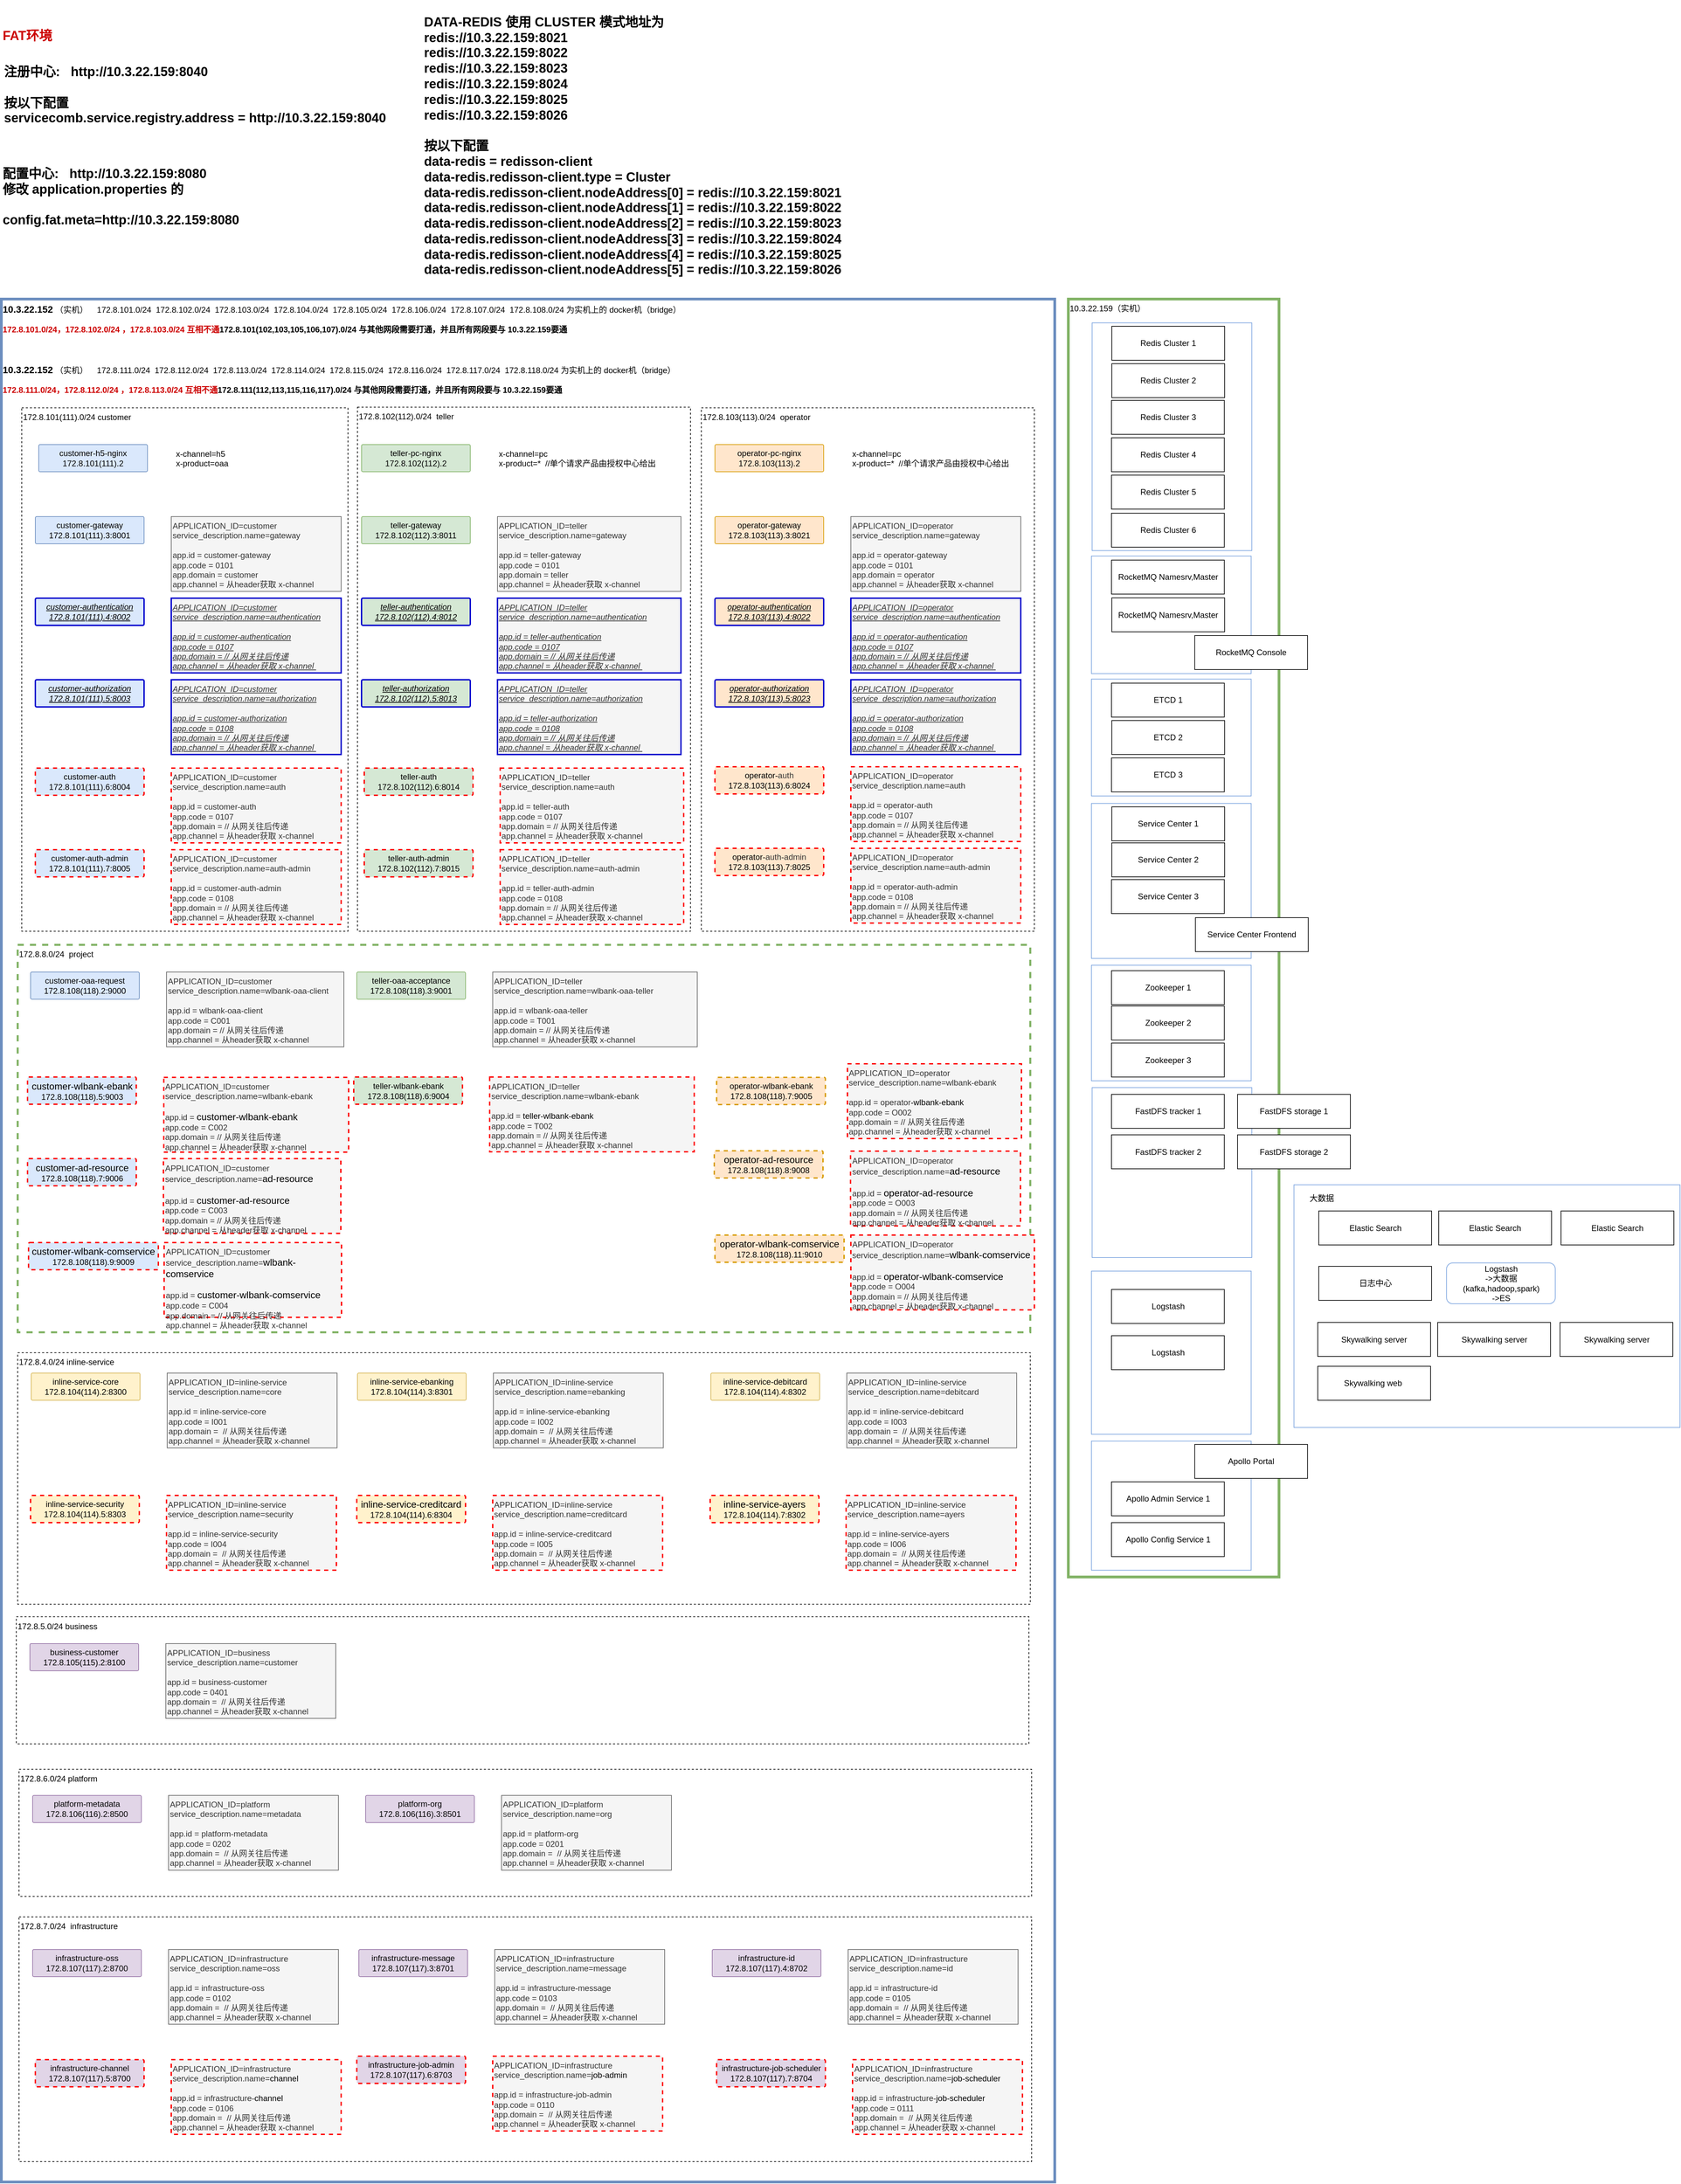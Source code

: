 <mxfile version="11.1.4" type="github"><diagram id="DJRIKPCilvSO3s1Q1uWL" name="Page-1"><mxGraphModel dx="1600" dy="1980" grid="1" gridSize="10" guides="1" tooltips="1" connect="1" arrows="1" fold="1" page="1" pageScale="1" pageWidth="827" pageHeight="1169" math="0" shadow="0"><root><mxCell id="0"/><mxCell id="1" parent="0"/><mxCell id="dN2Lsz4ZXr8ZY7LtFFoD-1" value="10.3.22.159（实机）" style="rounded=0;whiteSpace=wrap;html=1;strokeWidth=4;fillColor=none;fontSize=12;align=left;verticalAlign=top;strokeColor=#82b366;" parent="1" vertex="1"><mxGeometry x="1590" y="-220" width="310" height="1880" as="geometry"/></mxCell><mxCell id="dN2Lsz4ZXr8ZY7LtFFoD-2" value="" style="rounded=0;whiteSpace=wrap;html=1;strokeColor=#7EA6E0;fillColor=none;" parent="1" vertex="1"><mxGeometry x="1624" y="158" width="235" height="173" as="geometry"/></mxCell><mxCell id="dN2Lsz4ZXr8ZY7LtFFoD-3" value="" style="rounded=0;whiteSpace=wrap;html=1;strokeColor=#7EA6E0;fillColor=none;" parent="1" vertex="1"><mxGeometry x="1624" y="339" width="235" height="172" as="geometry"/></mxCell><mxCell id="dN2Lsz4ZXr8ZY7LtFFoD-4" value="" style="rounded=0;whiteSpace=wrap;html=1;strokeColor=#7EA6E0;fillColor=none;" parent="1" vertex="1"><mxGeometry x="1624" y="522" width="235" height="228" as="geometry"/></mxCell><mxCell id="dN2Lsz4ZXr8ZY7LtFFoD-5" value="" style="rounded=0;whiteSpace=wrap;html=1;strokeColor=#7EA6E0;fillColor=none;" parent="1" vertex="1"><mxGeometry x="1624" y="760" width="235" height="170" as="geometry"/></mxCell><mxCell id="dN2Lsz4ZXr8ZY7LtFFoD-6" value="" style="rounded=0;whiteSpace=wrap;html=1;fillColor=none;strokeColor=#7EA6E0;" parent="1" vertex="1"><mxGeometry x="1625" y="-185" width="235" height="335" as="geometry"/></mxCell><mxCell id="dN2Lsz4ZXr8ZY7LtFFoD-7" value="&lt;b&gt;&lt;font style=&quot;font-size: 14px&quot;&gt;10.3.22.152&lt;/font&gt;&lt;/b&gt; （实机）&amp;nbsp; &amp;nbsp; 172.8.101.0/24&amp;nbsp; 172.8.102.0/24&amp;nbsp; 172.8.103.0/24&amp;nbsp; 172.8.104.0/24&amp;nbsp; 172.8.105.0/24&amp;nbsp; 172.8.106.0/24&amp;nbsp; 172.8.107.0/24&amp;nbsp; 172.8.108.0/24 为实机上的 docker机（bridge）&amp;nbsp; &lt;br&gt;&lt;b&gt;&lt;font color=&quot;#cc0000&quot;&gt;&lt;br&gt;172.8.101.0/24，172.8.102.0/24 ，172.8.103.0/24 互相不通&lt;/font&gt;&lt;/b&gt;&lt;b&gt;172.8.101(102,103,105,106,107).0/24 与其他网段需要打通，并且所有网段要与 10.3.22.159要通&amp;nbsp;&lt;br&gt;&lt;br&gt;&lt;/b&gt;&lt;br&gt;&lt;br&gt;&lt;b&gt;&lt;font style=&quot;font-size: 14px&quot;&gt;10.3.22.152&lt;/font&gt;&lt;/b&gt; （实机）&amp;nbsp; &amp;nbsp; 172.8.111.0/24&amp;nbsp; 172.8.112.0/24&amp;nbsp; 172.8.113.0/24&amp;nbsp; 172.8.114.0/24&amp;nbsp; 172.8.115.0/24&amp;nbsp; 172.8.116.0/24&amp;nbsp; 172.8.117.0/24&amp;nbsp; 172.8.118.0/24 为实机上的 docker机（bridge）&amp;nbsp;&amp;nbsp;&lt;br&gt;&lt;b&gt;&lt;font color=&quot;#cc0000&quot;&gt;&lt;br&gt;172.8.111.0/24，172.8.112.0/24 ，172.8.113.0/24 互相不通&lt;/font&gt;&lt;/b&gt;&lt;b&gt;172.8.111(112,113,115,116,117).0/24 与其他网段需要打通，并且所有网段要与 10.3.22.159要通&amp;nbsp;&lt;/b&gt;&lt;br&gt;" style="rounded=0;whiteSpace=wrap;html=1;strokeWidth=4;fontSize=12;align=left;verticalAlign=top;fillColor=none;strokeColor=#6c8ebf;" parent="1" vertex="1"><mxGeometry x="20" y="-220" width="1550" height="2770" as="geometry"/></mxCell><mxCell id="dN2Lsz4ZXr8ZY7LtFFoD-8" value="172.8.8.0/24&amp;nbsp; project" style="rounded=0;whiteSpace=wrap;html=1;strokeWidth=3;fillColor=none;fontSize=12;align=left;dashed=1;verticalAlign=top;strokeColor=#82b366;" parent="1" vertex="1"><mxGeometry x="44" y="730" width="1490" height="570" as="geometry"/></mxCell><mxCell id="dN2Lsz4ZXr8ZY7LtFFoD-9" value="172.8.4.0/24 inline-service" style="rounded=0;whiteSpace=wrap;html=1;strokeWidth=1;fillColor=none;fontSize=12;align=left;dashed=1;verticalAlign=top;" parent="1" vertex="1"><mxGeometry x="44" y="1330" width="1490" height="370" as="geometry"/></mxCell><mxCell id="dN2Lsz4ZXr8ZY7LtFFoD-10" value="172.8.103(113).0/24&amp;nbsp; operator" style="rounded=0;whiteSpace=wrap;html=1;strokeWidth=1;fillColor=none;fontSize=12;align=left;dashed=1;verticalAlign=top;" parent="1" vertex="1"><mxGeometry x="1050" y="-60" width="490" height="770" as="geometry"/></mxCell><mxCell id="dN2Lsz4ZXr8ZY7LtFFoD-11" value="172.8.102(112).0/24&amp;nbsp; teller" style="rounded=0;whiteSpace=wrap;html=1;strokeWidth=1;fillColor=none;fontSize=12;align=left;dashed=1;verticalAlign=top;" parent="1" vertex="1"><mxGeometry x="544" y="-61" width="490" height="771" as="geometry"/></mxCell><mxCell id="dN2Lsz4ZXr8ZY7LtFFoD-12" value="172.8.101(111).0/24 customer" style="rounded=0;whiteSpace=wrap;html=1;strokeWidth=1;fillColor=none;fontSize=12;align=left;dashed=1;verticalAlign=top;" parent="1" vertex="1"><mxGeometry x="50" y="-60" width="480" height="770" as="geometry"/></mxCell><mxCell id="dN2Lsz4ZXr8ZY7LtFFoD-13" value="customer-gateway&lt;br&gt;&lt;span&gt;172.8&lt;/span&gt;.101(111).3:8001&lt;br&gt;" style="rounded=1;whiteSpace=wrap;html=1;fillColor=#dae8fc;strokeColor=#6c8ebf;arcSize=5;" parent="1" vertex="1"><mxGeometry x="70" y="100" width="160" height="40" as="geometry"/></mxCell><mxCell id="dN2Lsz4ZXr8ZY7LtFFoD-14" value="APPLICATION_ID=customer&lt;br&gt;service_description.name=gateway&lt;br&gt;&lt;br&gt;app.id = customer-gateway&lt;br&gt;app.code = 0101&lt;br&gt;app.domain = customer&lt;br&gt;&lt;div&gt;&lt;span&gt;app.channel =&amp;nbsp;从header获取 x-channel&amp;nbsp;&lt;/span&gt;&lt;/div&gt;&lt;div&gt;&lt;span&gt;&lt;br&gt;&lt;/span&gt;&lt;/div&gt;" style="text;html=1;strokeColor=#666666;fillColor=#f5f5f5;align=left;verticalAlign=top;whiteSpace=wrap;rounded=0;fontColor=#333333;" parent="1" vertex="1"><mxGeometry x="270" y="100" width="250" height="110" as="geometry"/></mxCell><mxCell id="dN2Lsz4ZXr8ZY7LtFFoD-15" value="customer-h5-nginx&lt;br&gt;&lt;span&gt;172.8.10&lt;/span&gt;1(111).2&lt;br&gt;" style="rounded=1;whiteSpace=wrap;html=1;fillColor=#dae8fc;strokeColor=#6c8ebf;arcSize=5;" parent="1" vertex="1"><mxGeometry x="75" y="-6" width="160" height="40" as="geometry"/></mxCell><mxCell id="dN2Lsz4ZXr8ZY7LtFFoD-16" value="x-channel=h5&lt;br&gt;x-product=oaa&lt;br&gt;" style="text;html=1;strokeColor=none;fillColor=none;align=left;verticalAlign=top;whiteSpace=wrap;rounded=0;" parent="1" vertex="1"><mxGeometry x="275" y="-6" width="150" height="40" as="geometry"/></mxCell><mxCell id="dN2Lsz4ZXr8ZY7LtFFoD-17" value="customer-authentication&lt;br&gt;&lt;span&gt;172.8&lt;/span&gt;.101(111).4:8002&lt;br&gt;" style="rounded=1;whiteSpace=wrap;html=1;fillColor=#dae8fc;strokeColor=#0000CC;arcSize=5;strokeWidth=2;fontStyle=6" parent="1" vertex="1"><mxGeometry x="70" y="220" width="160" height="40" as="geometry"/></mxCell><mxCell id="dN2Lsz4ZXr8ZY7LtFFoD-18" value="customer-&lt;span&gt;authorization&lt;br&gt;&lt;/span&gt;&lt;span&gt;172.8&lt;/span&gt;&lt;span&gt;.&lt;/span&gt;101(111)&lt;span&gt;.5&lt;/span&gt;:8003&lt;span&gt;&lt;br&gt;&lt;/span&gt;" style="rounded=1;whiteSpace=wrap;html=1;fillColor=#dae8fc;strokeColor=#0000CC;arcSize=5;strokeWidth=2;fontStyle=6" parent="1" vertex="1"><mxGeometry x="70" y="340" width="160" height="40" as="geometry"/></mxCell><mxCell id="dN2Lsz4ZXr8ZY7LtFFoD-19" value="customer-oaa-request&lt;br&gt;&lt;span&gt;172.8.10&lt;/span&gt;8(118).2:9000&lt;br&gt;" style="rounded=1;whiteSpace=wrap;html=1;fillColor=#dae8fc;strokeColor=#6c8ebf;arcSize=5;" parent="1" vertex="1"><mxGeometry x="63" y="770" width="160" height="40" as="geometry"/></mxCell><mxCell id="dN2Lsz4ZXr8ZY7LtFFoD-20" value="APPLICATION_ID=customer&lt;br&gt;service_description.name=authentication&lt;br&gt;&lt;br&gt;app.id = customer-authentication&lt;br&gt;app.code = 0107&lt;br&gt;app.domain = //&amp;nbsp;从网关往后传递&lt;br&gt;&lt;div&gt;&lt;span&gt;app.channel =&amp;nbsp;从header获取 x-channel&amp;nbsp;&lt;/span&gt;&lt;/div&gt;" style="text;html=1;strokeColor=#0000CC;fillColor=#f5f5f5;align=left;verticalAlign=top;whiteSpace=wrap;rounded=0;fontColor=#333333;strokeWidth=2;fontStyle=6" parent="1" vertex="1"><mxGeometry x="270" y="220" width="250" height="110" as="geometry"/></mxCell><mxCell id="dN2Lsz4ZXr8ZY7LtFFoD-21" value="APPLICATION_ID=customer&lt;br&gt;service_description.name=authorization&lt;br&gt;&lt;br&gt;app.id = customer-authorization&lt;br&gt;app.code = 0108&lt;br&gt;app.domain = //&amp;nbsp;从网关往后传递&lt;br&gt;&lt;div&gt;&lt;span&gt;app.channel =&amp;nbsp;从header获取 x-channel&amp;nbsp;&lt;/span&gt;&lt;/div&gt;" style="text;html=1;strokeColor=#0000CC;fillColor=#f5f5f5;align=left;verticalAlign=top;whiteSpace=wrap;rounded=0;fontColor=#333333;strokeWidth=2;fontStyle=6" parent="1" vertex="1"><mxGeometry x="270" y="340" width="250" height="110" as="geometry"/></mxCell><mxCell id="dN2Lsz4ZXr8ZY7LtFFoD-22" value="APPLICATION_ID=customer&lt;br&gt;service_description.name=wlbank-oaa-client&lt;br&gt;&lt;br&gt;app.id = wlbank-oaa-client&lt;br&gt;app.code = C001&lt;br&gt;app.domain = //&amp;nbsp;从网关往后传递&lt;br&gt;&lt;div&gt;&lt;span&gt;app.channel =&amp;nbsp;从header获取 x-channel&amp;nbsp;&lt;/span&gt;&lt;/div&gt;" style="text;html=1;strokeColor=#666666;fillColor=#f5f5f5;align=left;verticalAlign=top;whiteSpace=wrap;rounded=0;fontColor=#333333;" parent="1" vertex="1"><mxGeometry x="263" y="770" width="261" height="110" as="geometry"/></mxCell><mxCell id="dN2Lsz4ZXr8ZY7LtFFoD-23" value="teller-gateway&lt;br&gt;&lt;span&gt;172.8.&lt;/span&gt;102(112).3:8011&lt;br&gt;" style="rounded=1;whiteSpace=wrap;html=1;fillColor=#d5e8d4;strokeColor=#82b366;arcSize=5;" parent="1" vertex="1"><mxGeometry x="550" y="100" width="160" height="40" as="geometry"/></mxCell><mxCell id="dN2Lsz4ZXr8ZY7LtFFoD-24" value="APPLICATION_ID=&lt;span&gt;teller&lt;br&gt;&lt;/span&gt;service_description.name=gateway&lt;br&gt;&lt;br&gt;app.id = teller-gateway&lt;br&gt;app.code = 0101&lt;br&gt;app.domain = teller&lt;br&gt;&lt;div&gt;&lt;span&gt;app.channel =&amp;nbsp;从header获取 x-channel&amp;nbsp;&lt;/span&gt;&lt;/div&gt;" style="text;html=1;strokeColor=#666666;fillColor=#f5f5f5;align=left;verticalAlign=top;whiteSpace=wrap;rounded=0;fontColor=#333333;" parent="1" vertex="1"><mxGeometry x="750" y="100" width="270" height="110" as="geometry"/></mxCell><mxCell id="dN2Lsz4ZXr8ZY7LtFFoD-25" value="teller-pc-nginx&lt;br&gt;&lt;span&gt;172.8.10&lt;/span&gt;2(112).2&lt;br&gt;" style="rounded=1;whiteSpace=wrap;html=1;fillColor=#d5e8d4;strokeColor=#82b366;arcSize=5;" parent="1" vertex="1"><mxGeometry x="550" y="-6" width="160" height="40" as="geometry"/></mxCell><mxCell id="dN2Lsz4ZXr8ZY7LtFFoD-26" value="x-channel=pc&lt;br&gt;x-product=*&amp;nbsp; //单个请求产品由授权中心给出&lt;br&gt;" style="text;html=1;strokeColor=none;fillColor=none;align=left;verticalAlign=top;whiteSpace=wrap;rounded=0;" parent="1" vertex="1"><mxGeometry x="750" y="-6" width="250" height="40" as="geometry"/></mxCell><mxCell id="dN2Lsz4ZXr8ZY7LtFFoD-27" value="teller-authentication&lt;br&gt;&lt;span&gt;172.8.&lt;/span&gt;102(112).4:8012&lt;br&gt;" style="rounded=1;whiteSpace=wrap;html=1;fillColor=#d5e8d4;strokeColor=#0000CC;arcSize=5;strokeWidth=2;fontStyle=6" parent="1" vertex="1"><mxGeometry x="550" y="220" width="160" height="40" as="geometry"/></mxCell><mxCell id="dN2Lsz4ZXr8ZY7LtFFoD-28" value="teller-&lt;span&gt;authorization&lt;br&gt;&lt;/span&gt;&lt;span&gt;172.8.&lt;/span&gt;102(112)&lt;span&gt;.5&lt;/span&gt;:8013&lt;span&gt;&lt;br&gt;&lt;/span&gt;" style="rounded=1;whiteSpace=wrap;html=1;fillColor=#d5e8d4;strokeColor=#0000CC;arcSize=5;strokeWidth=2;fontStyle=6" parent="1" vertex="1"><mxGeometry x="550" y="340" width="160" height="40" as="geometry"/></mxCell><mxCell id="dN2Lsz4ZXr8ZY7LtFFoD-29" value="teller-oaa-acceptance&lt;br&gt;&lt;span&gt;172.8.&lt;/span&gt;108(118).3:9001&lt;br&gt;" style="rounded=1;whiteSpace=wrap;html=1;fillColor=#d5e8d4;strokeColor=#82b366;arcSize=5;" parent="1" vertex="1"><mxGeometry x="543" y="770" width="160" height="40" as="geometry"/></mxCell><mxCell id="dN2Lsz4ZXr8ZY7LtFFoD-30" value="APPLICATION_ID=&lt;span&gt;teller&lt;br&gt;&lt;/span&gt;service_description.name=&lt;span&gt;authentication&lt;/span&gt;&lt;br&gt;&lt;br&gt;app.id = teller-authentication&lt;br&gt;app.code = 0107&lt;br&gt;app.domain = //&amp;nbsp;从网关往后传递&lt;br&gt;&lt;div&gt;&lt;span&gt;app.channel =&amp;nbsp;从header获取 x-channel&amp;nbsp;&lt;/span&gt;&lt;/div&gt;" style="text;html=1;strokeColor=#0000CC;fillColor=#f5f5f5;align=left;verticalAlign=top;whiteSpace=wrap;rounded=0;fontColor=#333333;strokeWidth=2;fontStyle=6" parent="1" vertex="1"><mxGeometry x="750" y="220" width="270" height="110" as="geometry"/></mxCell><mxCell id="dN2Lsz4ZXr8ZY7LtFFoD-31" value="APPLICATION_ID=&lt;span&gt;teller&lt;br&gt;&lt;/span&gt;service_description.name=&lt;span&gt;authorization&lt;/span&gt;&lt;br&gt;&lt;br&gt;app.id = teller-authorization&lt;br&gt;app.code = 0108&lt;br&gt;app.domain = //&amp;nbsp;从网关往后传递&lt;br&gt;&lt;div&gt;&lt;span&gt;app.channel =&amp;nbsp;从header获取 x-channel&amp;nbsp;&lt;/span&gt;&lt;/div&gt;" style="text;html=1;strokeColor=#0000CC;fillColor=#f5f5f5;align=left;verticalAlign=top;whiteSpace=wrap;rounded=0;fontColor=#333333;strokeWidth=2;fontStyle=6" parent="1" vertex="1"><mxGeometry x="750" y="340" width="270" height="110" as="geometry"/></mxCell><mxCell id="dN2Lsz4ZXr8ZY7LtFFoD-32" value="APPLICATION_ID=&lt;span&gt;teller&lt;br&gt;&lt;/span&gt;service_description.name=wlbank-oaa-teller&lt;br&gt;&lt;br&gt;app.id = wlbank-oaa-teller&lt;br&gt;app.code = T001&lt;br&gt;app.domain = //&amp;nbsp;从网关往后传递&lt;br&gt;&lt;div&gt;&lt;span&gt;app.channel =&amp;nbsp;从header获取 x-channel&amp;nbsp;&lt;/span&gt;&lt;/div&gt;" style="text;html=1;strokeColor=#666666;fillColor=#f5f5f5;align=left;verticalAlign=top;whiteSpace=wrap;rounded=0;fontColor=#333333;" parent="1" vertex="1"><mxGeometry x="743" y="770" width="301" height="110" as="geometry"/></mxCell><mxCell id="dN2Lsz4ZXr8ZY7LtFFoD-33" value="operator-gateway&lt;br&gt;&lt;span&gt;172.8.&lt;/span&gt;103(113).3:8021&lt;br&gt;" style="rounded=1;whiteSpace=wrap;html=1;fillColor=#ffe6cc;strokeColor=#d79b00;arcSize=5;" parent="1" vertex="1"><mxGeometry x="1070" y="100" width="160" height="40" as="geometry"/></mxCell><mxCell id="dN2Lsz4ZXr8ZY7LtFFoD-34" value="APPLICATION_ID=&lt;span&gt;operator&lt;br&gt;&lt;/span&gt;service_description.name=gateway&lt;br&gt;&lt;br&gt;app.id =&amp;nbsp;&lt;span&gt;operator&lt;/span&gt;-gateway&lt;br&gt;app.code = 0101&lt;br&gt;app.domain = operator&lt;br&gt;&lt;div&gt;&lt;span&gt;app.channel =&amp;nbsp;从header获取 x-channel&amp;nbsp;&lt;/span&gt;&lt;/div&gt;" style="text;html=1;strokeColor=#666666;fillColor=#f5f5f5;align=left;verticalAlign=top;whiteSpace=wrap;rounded=0;fontColor=#333333;" parent="1" vertex="1"><mxGeometry x="1270" y="100" width="250" height="110" as="geometry"/></mxCell><mxCell id="dN2Lsz4ZXr8ZY7LtFFoD-35" value="operator-pc-nginx&lt;br&gt;&lt;span&gt;172.8.10&lt;/span&gt;3(113).2&lt;br&gt;" style="rounded=1;whiteSpace=wrap;html=1;fillColor=#ffe6cc;strokeColor=#d79b00;arcSize=5;" parent="1" vertex="1"><mxGeometry x="1070" y="-6" width="160" height="40" as="geometry"/></mxCell><mxCell id="dN2Lsz4ZXr8ZY7LtFFoD-36" value="x-channel=pc&lt;br&gt;x-product=*&amp;nbsp; //单个请求产品由授权中心给出&lt;br&gt;" style="text;html=1;strokeColor=none;fillColor=none;align=left;verticalAlign=top;whiteSpace=wrap;rounded=0;" parent="1" vertex="1"><mxGeometry x="1270" y="-6" width="250" height="40" as="geometry"/></mxCell><mxCell id="dN2Lsz4ZXr8ZY7LtFFoD-37" value="operator-authentication&lt;br&gt;&lt;span&gt;172.8.&lt;/span&gt;103(113).4:8022&lt;br&gt;" style="rounded=1;whiteSpace=wrap;html=1;fillColor=#ffe6cc;strokeColor=#0000CC;arcSize=5;strokeWidth=2;fontStyle=6" parent="1" vertex="1"><mxGeometry x="1070" y="220" width="160" height="40" as="geometry"/></mxCell><mxCell id="dN2Lsz4ZXr8ZY7LtFFoD-38" value="operator-&lt;span&gt;authorization&lt;br&gt;&lt;/span&gt;&lt;span&gt;172.8.&lt;/span&gt;103(113)&lt;span&gt;.5&lt;/span&gt;:8023&lt;span&gt;&lt;br&gt;&lt;/span&gt;" style="rounded=1;whiteSpace=wrap;html=1;fillColor=#ffe6cc;strokeColor=#0000CC;arcSize=5;strokeWidth=2;fontStyle=6" parent="1" vertex="1"><mxGeometry x="1070" y="340" width="160" height="40" as="geometry"/></mxCell><mxCell id="dN2Lsz4ZXr8ZY7LtFFoD-39" value="APPLICATION_ID=operator&lt;span&gt;&lt;br&gt;&lt;/span&gt;service_description.name=authentication&lt;br&gt;&lt;br&gt;app.id =&amp;nbsp;&lt;span&gt;operator&lt;/span&gt;-authentication&lt;br&gt;app.code = 0107&lt;br&gt;app.domain = //&amp;nbsp;从网关往后传递&lt;br&gt;&lt;div&gt;&lt;span&gt;app.channel =&amp;nbsp;从header获取 x-channel&amp;nbsp;&lt;/span&gt;&lt;/div&gt;" style="text;html=1;strokeColor=#0000CC;fillColor=#f5f5f5;align=left;verticalAlign=top;whiteSpace=wrap;rounded=0;fontColor=#333333;strokeWidth=2;fontStyle=6" parent="1" vertex="1"><mxGeometry x="1270" y="220" width="250" height="110" as="geometry"/></mxCell><mxCell id="dN2Lsz4ZXr8ZY7LtFFoD-40" value="APPLICATION_ID=operator&lt;span&gt;&lt;br&gt;&lt;/span&gt;service_description.name=authorization&lt;br&gt;&lt;br&gt;app.id =&amp;nbsp;&lt;span&gt;operator-authorization&lt;/span&gt;&lt;br&gt;app.code = 0108&lt;br&gt;app.domain = //&amp;nbsp;从网关往后传递&lt;br&gt;&lt;div&gt;&lt;span&gt;app.channel =&amp;nbsp;从header获取 x-channel&amp;nbsp;&lt;/span&gt;&lt;/div&gt;" style="text;html=1;strokeColor=#0000CC;fillColor=#f5f5f5;align=left;verticalAlign=top;whiteSpace=wrap;rounded=0;fontColor=#333333;strokeWidth=2;fontStyle=6" parent="1" vertex="1"><mxGeometry x="1270" y="340" width="250" height="110" as="geometry"/></mxCell><mxCell id="dN2Lsz4ZXr8ZY7LtFFoD-41" value="&lt;span&gt;inline-service-core&lt;br&gt;&lt;/span&gt;&lt;span&gt;172.8.10&lt;/span&gt;&lt;span&gt;4(114).2:8300&lt;br&gt;&lt;/span&gt;" style="rounded=1;whiteSpace=wrap;html=1;fillColor=#fff2cc;strokeColor=#d6b656;arcSize=5;" parent="1" vertex="1"><mxGeometry x="64" y="1360" width="160" height="40" as="geometry"/></mxCell><mxCell id="dN2Lsz4ZXr8ZY7LtFFoD-42" value="inline-service&lt;span&gt;-ebanking&lt;br&gt;&lt;/span&gt;&lt;span&gt;172.8.&lt;/span&gt;104(114)&lt;span&gt;.3&lt;/span&gt;:8301&lt;span&gt;&lt;br&gt;&lt;/span&gt;" style="rounded=1;whiteSpace=wrap;html=1;fillColor=#fff2cc;strokeColor=#d6b656;arcSize=5;" parent="1" vertex="1"><mxGeometry x="544" y="1360" width="160" height="40" as="geometry"/></mxCell><mxCell id="dN2Lsz4ZXr8ZY7LtFFoD-43" value="inline-service&lt;span&gt;-debitcard&lt;br&gt;&lt;/span&gt;&lt;span&gt;172.8.&lt;/span&gt;104(114)&lt;span&gt;.4&lt;/span&gt;:8302&lt;span&gt;&lt;br&gt;&lt;/span&gt;" style="rounded=1;whiteSpace=wrap;html=1;fillColor=#fff2cc;strokeColor=#d6b656;arcSize=5;" parent="1" vertex="1"><mxGeometry x="1064" y="1360" width="160" height="40" as="geometry"/></mxCell><mxCell id="dN2Lsz4ZXr8ZY7LtFFoD-44" value="APPLICATION_ID=&lt;span&gt;inline-service&lt;/span&gt;&lt;br&gt;service_description.name=core&lt;br&gt;&lt;br&gt;app.id =&amp;nbsp;&lt;span&gt;inline-service-core&lt;/span&gt;&lt;br&gt;app.code = I001&lt;br&gt;app.domain =&amp;nbsp;&amp;nbsp;//&amp;nbsp;从网关往后传递&lt;br&gt;&lt;div&gt;&lt;span&gt;app.channel =&amp;nbsp;从header获取 x-channel&amp;nbsp;&lt;/span&gt;&lt;/div&gt;" style="text;html=1;strokeColor=#666666;fillColor=#f5f5f5;align=left;verticalAlign=top;whiteSpace=wrap;rounded=0;fontColor=#333333;" parent="1" vertex="1"><mxGeometry x="264" y="1360" width="250" height="110" as="geometry"/></mxCell><mxCell id="dN2Lsz4ZXr8ZY7LtFFoD-45" value="APPLICATION_ID=&lt;span&gt;inline-service&lt;/span&gt;&lt;br&gt;service_description.name=ebanking&lt;br&gt;&lt;br&gt;app.id =&amp;nbsp;&lt;span&gt;inline-service-&lt;/span&gt;ebanking&lt;br&gt;app.code = I002&lt;br&gt;app.domain =&amp;nbsp;&amp;nbsp;//&amp;nbsp;从网关往后传递&lt;br&gt;&lt;div&gt;&lt;span&gt;app.channel =&amp;nbsp;从header获取 x-channel&amp;nbsp;&lt;/span&gt;&lt;/div&gt;" style="text;html=1;strokeColor=#666666;fillColor=#f5f5f5;align=left;verticalAlign=top;whiteSpace=wrap;rounded=0;fontColor=#333333;" parent="1" vertex="1"><mxGeometry x="744" y="1360" width="250" height="110" as="geometry"/></mxCell><mxCell id="dN2Lsz4ZXr8ZY7LtFFoD-46" value="APPLICATION_ID=&lt;span&gt;inline-service&lt;/span&gt;&lt;br&gt;service_description.name=&lt;span&gt;debitcard&lt;/span&gt;&lt;br&gt;&lt;br&gt;app.id =&amp;nbsp;&lt;span&gt;inline-service-&lt;/span&gt;&lt;span&gt;debitcard&lt;/span&gt;&lt;br&gt;app.code = I003&lt;br&gt;app.domain =&amp;nbsp;&amp;nbsp;//&amp;nbsp;从网关往后传递&lt;br&gt;&lt;div&gt;&lt;span&gt;app.channel =&amp;nbsp;从header获取 x-channel&amp;nbsp;&lt;/span&gt;&lt;/div&gt;" style="text;html=1;strokeColor=#666666;fillColor=#f5f5f5;align=left;verticalAlign=top;whiteSpace=wrap;rounded=0;fontColor=#333333;" parent="1" vertex="1"><mxGeometry x="1264" y="1360" width="250" height="110" as="geometry"/></mxCell><mxCell id="dN2Lsz4ZXr8ZY7LtFFoD-47" value="" style="group" parent="1" vertex="1" connectable="0"><mxGeometry x="42" y="1718.5" width="1490" height="187" as="geometry"/></mxCell><mxCell id="dN2Lsz4ZXr8ZY7LtFFoD-48" value="172.8.5.0/24 business" style="rounded=0;whiteSpace=wrap;html=1;strokeWidth=1;fillColor=none;fontSize=12;align=left;dashed=1;verticalAlign=top;" parent="dN2Lsz4ZXr8ZY7LtFFoD-47" vertex="1"><mxGeometry width="1490" height="187" as="geometry"/></mxCell><mxCell id="dN2Lsz4ZXr8ZY7LtFFoD-49" value="business-customer&lt;br&gt;&lt;span&gt;172.8.105(115)&lt;/span&gt;.2:8100&lt;br&gt;" style="rounded=1;whiteSpace=wrap;html=1;fillColor=#e1d5e7;strokeColor=#9673a6;arcSize=5;" parent="dN2Lsz4ZXr8ZY7LtFFoD-47" vertex="1"><mxGeometry x="20" y="39.5" width="160" height="40" as="geometry"/></mxCell><mxCell id="dN2Lsz4ZXr8ZY7LtFFoD-50" value="APPLICATION_ID=business&lt;br&gt;service_description.name=customer&lt;br&gt;&lt;br&gt;app.id = business-customer&lt;br&gt;app.code = 0401&lt;br&gt;app.domain =&amp;nbsp;&amp;nbsp;//&amp;nbsp;从网关往后传递&lt;br&gt;&lt;div&gt;&lt;span&gt;app.channel =&amp;nbsp;从header获取 x-channel&amp;nbsp;&lt;/span&gt;&lt;/div&gt;" style="text;html=1;strokeColor=#666666;fillColor=#f5f5f5;align=left;verticalAlign=top;whiteSpace=wrap;rounded=0;fontColor=#333333;" parent="dN2Lsz4ZXr8ZY7LtFFoD-47" vertex="1"><mxGeometry x="220" y="39.5" width="250" height="110" as="geometry"/></mxCell><mxCell id="dN2Lsz4ZXr8ZY7LtFFoD-51" value="" style="group" parent="1" vertex="1" connectable="0"><mxGeometry x="46" y="1942.853" width="1490" height="187" as="geometry"/></mxCell><mxCell id="dN2Lsz4ZXr8ZY7LtFFoD-52" value="172.8.6.0/24 platform" style="rounded=0;whiteSpace=wrap;html=1;strokeWidth=1;fillColor=none;fontSize=12;align=left;dashed=1;verticalAlign=top;container=1;" parent="dN2Lsz4ZXr8ZY7LtFFoD-51" vertex="1"><mxGeometry width="1490" height="187" as="geometry"/></mxCell><mxCell id="dN2Lsz4ZXr8ZY7LtFFoD-53" value="platform-metadata&lt;br&gt;&lt;span&gt;172.8.106(116)&lt;/span&gt;.2:8500&lt;br&gt;" style="rounded=1;whiteSpace=wrap;html=1;fillColor=#e1d5e7;strokeColor=#9673a6;arcSize=5;" parent="dN2Lsz4ZXr8ZY7LtFFoD-51" vertex="1"><mxGeometry x="20" y="38.5" width="160" height="40" as="geometry"/></mxCell><mxCell id="dN2Lsz4ZXr8ZY7LtFFoD-54" value="APPLICATION_ID=platform&lt;br&gt;service_description.name=metadata&lt;br&gt;&lt;br&gt;app.id = platform-metadata&lt;br&gt;app.code = 0202&lt;br&gt;app.domain =&amp;nbsp;&amp;nbsp;//&amp;nbsp;从网关往后传递&lt;br&gt;&lt;div&gt;&lt;span&gt;app.channel =&amp;nbsp;从header获取 x-channel&amp;nbsp;&lt;/span&gt;&lt;/div&gt;" style="text;html=1;strokeColor=#666666;fillColor=#f5f5f5;align=left;verticalAlign=top;whiteSpace=wrap;rounded=0;fontColor=#333333;" parent="dN2Lsz4ZXr8ZY7LtFFoD-51" vertex="1"><mxGeometry x="220" y="38.5" width="250" height="110" as="geometry"/></mxCell><mxCell id="dN2Lsz4ZXr8ZY7LtFFoD-55" value="platform-org&lt;br&gt;&lt;span&gt;172.8.&lt;/span&gt;106(116).3:8501&lt;br&gt;" style="rounded=1;whiteSpace=wrap;html=1;fillColor=#e1d5e7;strokeColor=#9673a6;arcSize=5;" parent="dN2Lsz4ZXr8ZY7LtFFoD-51" vertex="1"><mxGeometry x="510" y="38.5" width="160" height="40" as="geometry"/></mxCell><mxCell id="dN2Lsz4ZXr8ZY7LtFFoD-56" value="APPLICATION_ID=platform&lt;br&gt;service_description.name=org&lt;br&gt;&lt;br&gt;app.id = platform-org&lt;br&gt;app.code = 0201&lt;br&gt;app.domain =&amp;nbsp;&amp;nbsp;//&amp;nbsp;从网关往后传递&lt;br&gt;&lt;div&gt;&lt;span&gt;app.channel =&amp;nbsp;从header获取 x-channel&amp;nbsp;&lt;/span&gt;&lt;/div&gt;" style="text;html=1;strokeColor=#666666;fillColor=#f5f5f5;align=left;verticalAlign=top;whiteSpace=wrap;rounded=0;fontColor=#333333;" parent="dN2Lsz4ZXr8ZY7LtFFoD-51" vertex="1"><mxGeometry x="710" y="38.5" width="250" height="110" as="geometry"/></mxCell><mxCell id="dN2Lsz4ZXr8ZY7LtFFoD-57" value="注册中心:&amp;nbsp; &amp;nbsp;http://10.3.22.159:8040&lt;br&gt;&lt;br&gt;按以下配置&lt;br&gt;servicecomb.service.registry.address = http://10.3.22.159:8040&lt;br&gt;" style="text;html=1;strokeColor=none;fillColor=none;align=left;verticalAlign=middle;whiteSpace=wrap;rounded=0;fontSize=19;fontStyle=1" parent="1" vertex="1"><mxGeometry x="22" y="-584.5" width="579" height="129" as="geometry"/></mxCell><mxCell id="dN2Lsz4ZXr8ZY7LtFFoD-58" value="配置中心:&amp;nbsp; &amp;nbsp;http://10.3.22.159:8080&lt;br&gt;修改 application.properties&amp;nbsp;的&amp;nbsp;&lt;br&gt;&lt;br&gt;config.fat.meta=http://10.3.22.159:8080&lt;br&gt;" style="text;html=1;strokeColor=none;fillColor=none;align=left;verticalAlign=middle;whiteSpace=wrap;rounded=0;fontSize=19;fontStyle=1" parent="1" vertex="1"><mxGeometry x="20" y="-440" width="380" height="140" as="geometry"/></mxCell><mxCell id="dN2Lsz4ZXr8ZY7LtFFoD-59" value="DATA-REDIS&amp;nbsp;使用&amp;nbsp;CLUSTER&amp;nbsp;模式地址为&amp;nbsp; &lt;br&gt;redis://10.3.22.159:8021&lt;br&gt;redis://10.3.22.159:8022&lt;br&gt;redis://10.3.22.159:8023&lt;br&gt;redis://10.3.22.159:8024&lt;br&gt;redis://10.3.22.159:8025&lt;br&gt;redis://10.3.22.159:8026&lt;br&gt;&lt;br&gt;按以下配置&lt;br&gt;&lt;div&gt;data-redis = redisson-client&lt;/div&gt;&lt;div&gt;data-redis.redisson-client.type = Cluster&lt;/div&gt;&lt;div&gt;data-redis.redisson-client.nodeAddress[0] = redis://10.3.22.159:8021&lt;/div&gt;&lt;div&gt;data-redis.redisson-client.nodeAddress[1] = redis://10.3.22.159:8022&lt;/div&gt;&lt;div&gt;data-redis.redisson-client.nodeAddress[2] = redis://10.3.22.159:8023&lt;/div&gt;&lt;div&gt;data-redis.redisson-client.nodeAddress[3] = redis://10.3.22.159:8024&lt;/div&gt;&lt;div&gt;data-redis.redisson-client.nodeAddress[4] = redis://10.3.22.159:8025&lt;/div&gt;&lt;div&gt;data-redis.redisson-client.nodeAddress[5] = redis://10.3.22.159:8026&lt;/div&gt;" style="text;html=1;strokeColor=none;fillColor=none;align=left;verticalAlign=middle;whiteSpace=wrap;rounded=0;fontSize=19;fontStyle=1" parent="1" vertex="1"><mxGeometry x="640" y="-660" width="840" height="430" as="geometry"/></mxCell><mxCell id="dN2Lsz4ZXr8ZY7LtFFoD-60" value="FAT环境" style="text;html=1;fontSize=19;fontStyle=1;fontColor=#CC0000;" parent="1" vertex="1"><mxGeometry x="20" y="-625.5" width="110" height="25" as="geometry"/></mxCell><mxCell id="dN2Lsz4ZXr8ZY7LtFFoD-61" value="Redis Cluster 1" style="rounded=0;whiteSpace=wrap;html=1;" parent="1" vertex="1"><mxGeometry x="1654" y="-180" width="166" height="50" as="geometry"/></mxCell><mxCell id="dN2Lsz4ZXr8ZY7LtFFoD-62" value="Redis Cluster 2" style="rounded=0;whiteSpace=wrap;html=1;" parent="1" vertex="1"><mxGeometry x="1654" y="-125" width="166" height="50" as="geometry"/></mxCell><mxCell id="dN2Lsz4ZXr8ZY7LtFFoD-63" value="Redis Cluster 3" style="rounded=0;whiteSpace=wrap;html=1;" parent="1" vertex="1"><mxGeometry x="1653.5" y="-71" width="166" height="50" as="geometry"/></mxCell><mxCell id="dN2Lsz4ZXr8ZY7LtFFoD-64" value="Redis Cluster 4" style="rounded=0;whiteSpace=wrap;html=1;" parent="1" vertex="1"><mxGeometry x="1653.5" y="-16" width="166" height="50" as="geometry"/></mxCell><mxCell id="dN2Lsz4ZXr8ZY7LtFFoD-65" value="Redis Cluster 5" style="rounded=0;whiteSpace=wrap;html=1;" parent="1" vertex="1"><mxGeometry x="1653.5" y="39" width="166" height="50" as="geometry"/></mxCell><mxCell id="dN2Lsz4ZXr8ZY7LtFFoD-66" value="Redis Cluster 6" style="rounded=0;whiteSpace=wrap;html=1;" parent="1" vertex="1"><mxGeometry x="1653.5" y="95" width="166" height="50" as="geometry"/></mxCell><mxCell id="dN2Lsz4ZXr8ZY7LtFFoD-67" value="RocketMQ Namesrv,Master" style="rounded=0;whiteSpace=wrap;html=1;" parent="1" vertex="1"><mxGeometry x="1653.5" y="164" width="166" height="50" as="geometry"/></mxCell><mxCell id="dN2Lsz4ZXr8ZY7LtFFoD-68" value="RocketMQ Namesrv,Master" style="rounded=0;whiteSpace=wrap;html=1;" parent="1" vertex="1"><mxGeometry x="1654" y="219.5" width="166" height="50" as="geometry"/></mxCell><mxCell id="dN2Lsz4ZXr8ZY7LtFFoD-69" value="Service Center 1" style="rounded=0;whiteSpace=wrap;html=1;" parent="1" vertex="1"><mxGeometry x="1654" y="527" width="166" height="50" as="geometry"/></mxCell><mxCell id="dN2Lsz4ZXr8ZY7LtFFoD-70" value="Service Center 2" style="rounded=0;whiteSpace=wrap;html=1;" parent="1" vertex="1"><mxGeometry x="1654" y="580" width="166" height="50" as="geometry"/></mxCell><mxCell id="dN2Lsz4ZXr8ZY7LtFFoD-71" value="Service Center 3" style="rounded=0;whiteSpace=wrap;html=1;" parent="1" vertex="1"><mxGeometry x="1653.5" y="634" width="166" height="50" as="geometry"/></mxCell><mxCell id="dN2Lsz4ZXr8ZY7LtFFoD-72" value="ETCD 1" style="rounded=0;whiteSpace=wrap;html=1;" parent="1" vertex="1"><mxGeometry x="1653.5" y="345" width="166" height="50" as="geometry"/></mxCell><mxCell id="dN2Lsz4ZXr8ZY7LtFFoD-73" value="ETCD 2" style="rounded=0;whiteSpace=wrap;html=1;" parent="1" vertex="1"><mxGeometry x="1654" y="400" width="166" height="50" as="geometry"/></mxCell><mxCell id="dN2Lsz4ZXr8ZY7LtFFoD-74" value="ETCD 3" style="rounded=0;whiteSpace=wrap;html=1;" parent="1" vertex="1"><mxGeometry x="1653.5" y="455" width="166" height="50" as="geometry"/></mxCell><mxCell id="dN2Lsz4ZXr8ZY7LtFFoD-75" value="Zookeeper 1" style="rounded=0;whiteSpace=wrap;html=1;" parent="1" vertex="1"><mxGeometry x="1653.5" y="768" width="166" height="50" as="geometry"/></mxCell><mxCell id="dN2Lsz4ZXr8ZY7LtFFoD-76" value="Zookeeper 2" style="rounded=0;whiteSpace=wrap;html=1;" parent="1" vertex="1"><mxGeometry x="1653.5" y="820" width="166" height="50" as="geometry"/></mxCell><mxCell id="dN2Lsz4ZXr8ZY7LtFFoD-77" value="Zookeeper 3" style="rounded=0;whiteSpace=wrap;html=1;" parent="1" vertex="1"><mxGeometry x="1653.5" y="874.5" width="166" height="50" as="geometry"/></mxCell><mxCell id="dN2Lsz4ZXr8ZY7LtFFoD-78" value="RocketMQ Console" style="rounded=0;whiteSpace=wrap;html=1;" parent="1" vertex="1"><mxGeometry x="1776" y="275" width="166" height="50" as="geometry"/></mxCell><mxCell id="dN2Lsz4ZXr8ZY7LtFFoD-79" value="Service Center Frontend" style="rounded=0;whiteSpace=wrap;html=1;" parent="1" vertex="1"><mxGeometry x="1777" y="690" width="166" height="50" as="geometry"/></mxCell><mxCell id="dN2Lsz4ZXr8ZY7LtFFoD-80" value="" style="rounded=0;whiteSpace=wrap;html=1;strokeColor=#7EA6E0;fillColor=none;" parent="1" vertex="1"><mxGeometry x="1625" y="940" width="235" height="250" as="geometry"/></mxCell><mxCell id="dN2Lsz4ZXr8ZY7LtFFoD-81" value="FastDFS tracker 1" style="rounded=0;whiteSpace=wrap;html=1;" parent="1" vertex="1"><mxGeometry x="1653.5" y="950" width="166" height="50" as="geometry"/></mxCell><mxCell id="dN2Lsz4ZXr8ZY7LtFFoD-82" value="FastDFS tracker 2" style="rounded=0;whiteSpace=wrap;html=1;" parent="1" vertex="1"><mxGeometry x="1653.5" y="1009.5" width="166" height="50" as="geometry"/></mxCell><mxCell id="dN2Lsz4ZXr8ZY7LtFFoD-83" value="FastDFS storage 1" style="rounded=0;whiteSpace=wrap;html=1;" parent="1" vertex="1"><mxGeometry x="1839" y="950" width="166" height="50" as="geometry"/></mxCell><mxCell id="dN2Lsz4ZXr8ZY7LtFFoD-84" value="FastDFS storage 2" style="rounded=0;whiteSpace=wrap;html=1;" parent="1" vertex="1"><mxGeometry x="1839" y="1009.5" width="166" height="50" as="geometry"/></mxCell><mxCell id="dN2Lsz4ZXr8ZY7LtFFoD-85" value="" style="rounded=0;whiteSpace=wrap;html=1;strokeColor=#7EA6E0;fillColor=none;" parent="1" vertex="1"><mxGeometry x="1624" y="1210" width="235" height="240" as="geometry"/></mxCell><mxCell id="dN2Lsz4ZXr8ZY7LtFFoD-86" value="日志中心" style="rounded=0;whiteSpace=wrap;html=1;" parent="1" vertex="1"><mxGeometry x="1958.5" y="1203" width="166" height="50" as="geometry"/></mxCell><mxCell id="dN2Lsz4ZXr8ZY7LtFFoD-87" value="Elastic Search" style="rounded=0;whiteSpace=wrap;html=1;" parent="1" vertex="1"><mxGeometry x="1958.5" y="1121.5" width="166" height="50" as="geometry"/></mxCell><mxCell id="dN2Lsz4ZXr8ZY7LtFFoD-88" value="Logstash" style="rounded=0;whiteSpace=wrap;html=1;" parent="1" vertex="1"><mxGeometry x="1653.5" y="1237" width="166" height="50" as="geometry"/></mxCell><mxCell id="dN2Lsz4ZXr8ZY7LtFFoD-89" value="" style="rounded=0;whiteSpace=wrap;html=1;strokeColor=#7EA6E0;fillColor=none;" parent="1" vertex="1"><mxGeometry x="1624" y="1460" width="235" height="190" as="geometry"/></mxCell><mxCell id="dN2Lsz4ZXr8ZY7LtFFoD-90" value="Apollo Portal" style="rounded=0;whiteSpace=wrap;html=1;" parent="1" vertex="1"><mxGeometry x="1776" y="1465" width="166" height="50" as="geometry"/></mxCell><mxCell id="dN2Lsz4ZXr8ZY7LtFFoD-91" value="Apollo Admin Service 1" style="rounded=0;whiteSpace=wrap;html=1;" parent="1" vertex="1"><mxGeometry x="1653.5" y="1520" width="166" height="50" as="geometry"/></mxCell><mxCell id="dN2Lsz4ZXr8ZY7LtFFoD-92" value="Apollo Config Service 1" style="rounded=0;whiteSpace=wrap;html=1;" parent="1" vertex="1"><mxGeometry x="1653.5" y="1580" width="166" height="50" as="geometry"/></mxCell><mxCell id="dN2Lsz4ZXr8ZY7LtFFoD-93" value="Logstash" style="rounded=0;whiteSpace=wrap;html=1;" parent="1" vertex="1"><mxGeometry x="1653.5" y="1305" width="166" height="50" as="geometry"/></mxCell><mxCell id="dN2Lsz4ZXr8ZY7LtFFoD-94" value="Elastic Search" style="rounded=0;whiteSpace=wrap;html=1;" parent="1" vertex="1"><mxGeometry x="2135" y="1121.5" width="166" height="50" as="geometry"/></mxCell><mxCell id="dN2Lsz4ZXr8ZY7LtFFoD-95" value="Skywalking server" style="rounded=0;whiteSpace=wrap;html=1;" parent="1" vertex="1"><mxGeometry x="1957" y="1285.5" width="166" height="50" as="geometry"/></mxCell><mxCell id="dN2Lsz4ZXr8ZY7LtFFoD-96" value="Skywalking server" style="rounded=0;whiteSpace=wrap;html=1;" parent="1" vertex="1"><mxGeometry x="2133.5" y="1285.5" width="166" height="50" as="geometry"/></mxCell><mxCell id="dN2Lsz4ZXr8ZY7LtFFoD-97" value="Logstash&lt;br&gt;-&amp;gt;大数据(kafka,hadoop,spark)&lt;br&gt;-&amp;gt;ES" style="rounded=1;whiteSpace=wrap;html=1;strokeColor=#7EA6E0;fillColor=none;" parent="1" vertex="1"><mxGeometry x="2146.5" y="1198" width="160" height="60" as="geometry"/></mxCell><mxCell id="dN2Lsz4ZXr8ZY7LtFFoD-98" value="Elastic Search" style="rounded=0;whiteSpace=wrap;html=1;" parent="1" vertex="1"><mxGeometry x="2315" y="1121.5" width="166" height="50" as="geometry"/></mxCell><mxCell id="dN2Lsz4ZXr8ZY7LtFFoD-99" value="Skywalking server" style="rounded=0;whiteSpace=wrap;html=1;" parent="1" vertex="1"><mxGeometry x="2313.5" y="1285.5" width="166" height="50" as="geometry"/></mxCell><mxCell id="dN2Lsz4ZXr8ZY7LtFFoD-100" value="Skywalking web&amp;nbsp;" style="rounded=0;whiteSpace=wrap;html=1;" parent="1" vertex="1"><mxGeometry x="1957" y="1350" width="166" height="50" as="geometry"/></mxCell><mxCell id="dN2Lsz4ZXr8ZY7LtFFoD-101" value="" style="rounded=0;whiteSpace=wrap;html=1;strokeColor=#7EA6E0;fillColor=none;" parent="1" vertex="1"><mxGeometry x="1922" y="1083" width="568" height="357" as="geometry"/></mxCell><mxCell id="dN2Lsz4ZXr8ZY7LtFFoD-102" value="大数据" style="text;html=1;strokeColor=none;fillColor=none;align=center;verticalAlign=middle;whiteSpace=wrap;rounded=0;" parent="1" vertex="1"><mxGeometry x="1943" y="1093" width="40" height="20" as="geometry"/></mxCell><mxCell id="dN2Lsz4ZXr8ZY7LtFFoD-103" value="172.8.7.0/24&amp;nbsp; infrastructure" style="rounded=0;whiteSpace=wrap;html=1;strokeWidth=1;fillColor=none;fontSize=12;align=left;dashed=1;verticalAlign=top;" parent="1" vertex="1"><mxGeometry x="46" y="2160" width="1490" height="360" as="geometry"/></mxCell><mxCell id="dN2Lsz4ZXr8ZY7LtFFoD-104" value="infrastructure-oss&lt;br&gt;&lt;span&gt;172.8.107(117)&lt;/span&gt;.2:8700&lt;br&gt;" style="rounded=1;whiteSpace=wrap;html=1;fillColor=#e1d5e7;strokeColor=#9673a6;arcSize=5;" parent="1" vertex="1"><mxGeometry x="66" y="2208" width="160" height="40" as="geometry"/></mxCell><mxCell id="dN2Lsz4ZXr8ZY7LtFFoD-105" value="infrastructure-id&lt;br&gt;172.8.107(117).4:8702&lt;br&gt;" style="rounded=1;whiteSpace=wrap;html=1;fillColor=#e1d5e7;strokeColor=#9673a6;arcSize=5;" parent="1" vertex="1"><mxGeometry x="1066" y="2208" width="160" height="40" as="geometry"/></mxCell><mxCell id="dN2Lsz4ZXr8ZY7LtFFoD-106" value="APPLICATION_ID=infrastructure&lt;br&gt;service_description.name=oss&lt;br&gt;&lt;br&gt;app.id = infrastructure-oss&lt;br&gt;app.code = 0102&lt;br&gt;app.domain =&amp;nbsp;&amp;nbsp;//&amp;nbsp;从网关往后传递&lt;br&gt;&lt;div&gt;&lt;span&gt;app.channel =&amp;nbsp;从header获取 x-channel&amp;nbsp;&lt;/span&gt;&lt;/div&gt;" style="text;html=1;strokeColor=#666666;fillColor=#f5f5f5;align=left;verticalAlign=top;whiteSpace=wrap;rounded=0;fontColor=#333333;" parent="1" vertex="1"><mxGeometry x="266" y="2208" width="250" height="110" as="geometry"/></mxCell><mxCell id="dN2Lsz4ZXr8ZY7LtFFoD-107" value="APPLICATION_ID=infrastructure&lt;br&gt;service_description.name=id&lt;br&gt;&lt;br&gt;app.id = infrastructure-id&lt;br&gt;app.code = 0105&lt;br&gt;app.domain =&amp;nbsp;&amp;nbsp;//&amp;nbsp;从网关往后传递&lt;br&gt;&lt;div&gt;&lt;span&gt;app.channel =&amp;nbsp;从header获取 x-channel&amp;nbsp;&lt;/span&gt;&lt;/div&gt;" style="text;html=1;strokeColor=#666666;fillColor=#f5f5f5;align=left;verticalAlign=top;whiteSpace=wrap;rounded=0;fontColor=#333333;" parent="1" vertex="1"><mxGeometry x="1266" y="2208" width="250" height="110" as="geometry"/></mxCell><mxCell id="dN2Lsz4ZXr8ZY7LtFFoD-108" value="infrastructure-message&lt;br&gt;172.8.107(117).3:8701&lt;br&gt;" style="rounded=1;whiteSpace=wrap;html=1;fillColor=#e1d5e7;strokeColor=#9673a6;arcSize=5;" parent="1" vertex="1"><mxGeometry x="546" y="2208" width="160" height="40" as="geometry"/></mxCell><mxCell id="dN2Lsz4ZXr8ZY7LtFFoD-109" value="APPLICATION_ID=infrastructure&lt;br&gt;service_description.name=message&lt;br&gt;&lt;br&gt;app.id = infrastructure-message&lt;br&gt;app.code = 0103&lt;br&gt;app.domain =&amp;nbsp;&amp;nbsp;//&amp;nbsp;从网关往后传递&lt;br&gt;&lt;div&gt;&lt;span&gt;app.channel =&amp;nbsp;从header获取 x-channel&amp;nbsp;&lt;/span&gt;&lt;/div&gt;" style="text;html=1;strokeColor=#666666;fillColor=#f5f5f5;align=left;verticalAlign=top;whiteSpace=wrap;rounded=0;fontColor=#333333;" parent="1" vertex="1"><mxGeometry x="746" y="2208" width="250" height="110" as="geometry"/></mxCell><mxCell id="dN2Lsz4ZXr8ZY7LtFFoD-110" value="customer-auth&lt;br&gt;&lt;span&gt;172.8&lt;/span&gt;.101(111).6:8004" style="rounded=1;whiteSpace=wrap;html=1;fillColor=#dae8fc;strokeColor=#FF0000;arcSize=5;strokeWidth=2;dashed=1;" parent="1" vertex="1"><mxGeometry x="70" y="470" width="160" height="40" as="geometry"/></mxCell><mxCell id="dN2Lsz4ZXr8ZY7LtFFoD-111" value="customer-&lt;span&gt;auth-admin&lt;br&gt;&lt;/span&gt;&lt;span&gt;172.8&lt;/span&gt;&lt;span&gt;.&lt;/span&gt;101(111)&lt;span&gt;.7&lt;/span&gt;:8005&lt;span&gt;&lt;br&gt;&lt;/span&gt;" style="rounded=1;whiteSpace=wrap;html=1;fillColor=#dae8fc;strokeColor=#FF0000;arcSize=5;strokeWidth=2;dashed=1;" parent="1" vertex="1"><mxGeometry x="70" y="590" width="160" height="40" as="geometry"/></mxCell><mxCell id="dN2Lsz4ZXr8ZY7LtFFoD-112" value="APPLICATION_ID=customer&lt;br&gt;service_description.name=auth&lt;br&gt;&lt;br&gt;app.id = customer-auth&lt;br&gt;app.code = 0107&lt;br&gt;app.domain = //&amp;nbsp;从网关往后传递&lt;br&gt;&lt;div&gt;&lt;span&gt;app.channel =&amp;nbsp;从header获取 x-channel&amp;nbsp;&lt;/span&gt;&lt;/div&gt;" style="text;html=1;strokeColor=#FF0000;fillColor=#f5f5f5;align=left;verticalAlign=top;whiteSpace=wrap;rounded=0;fontColor=#333333;strokeWidth=2;dashed=1;" parent="1" vertex="1"><mxGeometry x="270" y="470" width="250" height="110" as="geometry"/></mxCell><mxCell id="dN2Lsz4ZXr8ZY7LtFFoD-113" value="APPLICATION_ID=customer&lt;br&gt;service_description.name=auth-admin&lt;br&gt;&lt;br&gt;app.id = customer-auth-admin&lt;br&gt;app.code = 0108&lt;br&gt;app.domain = //&amp;nbsp;从网关往后传递&lt;br&gt;&lt;div&gt;&lt;span&gt;app.channel =&amp;nbsp;从header获取 x-channel&amp;nbsp;&lt;/span&gt;&lt;/div&gt;" style="text;html=1;strokeColor=#FF0000;fillColor=#f5f5f5;align=left;verticalAlign=top;whiteSpace=wrap;rounded=0;fontColor=#333333;strokeWidth=2;dashed=1;" parent="1" vertex="1"><mxGeometry x="270" y="590" width="250" height="110" as="geometry"/></mxCell><mxCell id="dN2Lsz4ZXr8ZY7LtFFoD-114" value="teller-auth&lt;br&gt;&lt;span&gt;172.8.&lt;/span&gt;102(112).6:8014" style="rounded=1;whiteSpace=wrap;html=1;fillColor=#d5e8d4;strokeColor=#FF0000;arcSize=5;strokeWidth=2;dashed=1;" parent="1" vertex="1"><mxGeometry x="554" y="470" width="160" height="40" as="geometry"/></mxCell><mxCell id="dN2Lsz4ZXr8ZY7LtFFoD-115" value="teller-&lt;span&gt;auth-admin&lt;br&gt;&lt;/span&gt;&lt;span&gt;172.8.&lt;/span&gt;102(112)&lt;span&gt;.7&lt;/span&gt;:8015&lt;span&gt;&lt;br&gt;&lt;/span&gt;" style="rounded=1;whiteSpace=wrap;html=1;fillColor=#d5e8d4;strokeColor=#FF0000;arcSize=5;strokeWidth=2;dashed=1;" parent="1" vertex="1"><mxGeometry x="554" y="590" width="160" height="40" as="geometry"/></mxCell><mxCell id="dN2Lsz4ZXr8ZY7LtFFoD-116" value="APPLICATION_ID=&lt;span&gt;teller&lt;br&gt;&lt;/span&gt;service_description.name=&lt;span&gt;auth&lt;/span&gt;&lt;br&gt;&lt;br&gt;app.id = teller-auth&lt;br&gt;app.code = 0107&lt;br&gt;app.domain = //&amp;nbsp;从网关往后传递&lt;br&gt;&lt;div&gt;&lt;span&gt;app.channel =&amp;nbsp;从header获取 x-channel&amp;nbsp;&lt;/span&gt;&lt;/div&gt;" style="text;html=1;strokeColor=#FF0000;fillColor=#f5f5f5;align=left;verticalAlign=top;whiteSpace=wrap;rounded=0;fontColor=#333333;strokeWidth=2;dashed=1;" parent="1" vertex="1"><mxGeometry x="754" y="470" width="270" height="110" as="geometry"/></mxCell><mxCell id="dN2Lsz4ZXr8ZY7LtFFoD-117" value="APPLICATION_ID=&lt;span&gt;teller&lt;br&gt;&lt;/span&gt;service_description.name=&lt;span&gt;auth-admin&lt;/span&gt;&lt;br&gt;&lt;br&gt;app.id = teller-auth-admin&lt;br&gt;app.code = 0108&lt;br&gt;app.domain = //&amp;nbsp;从网关往后传递&lt;br&gt;&lt;div&gt;&lt;span&gt;app.channel =&amp;nbsp;从header获取 x-channel&amp;nbsp;&lt;/span&gt;&lt;/div&gt;" style="text;html=1;strokeColor=#FF0000;fillColor=#f5f5f5;align=left;verticalAlign=top;whiteSpace=wrap;rounded=0;fontColor=#333333;strokeWidth=2;dashed=1;" parent="1" vertex="1"><mxGeometry x="754" y="590" width="270" height="110" as="geometry"/></mxCell><mxCell id="dN2Lsz4ZXr8ZY7LtFFoD-118" value="operator-&lt;span style=&quot;color: rgb(51 , 51 , 51) ; text-align: left&quot;&gt;auth&lt;/span&gt;&lt;br&gt;&lt;span&gt;172.8.&lt;/span&gt;103(113).6:8024" style="rounded=1;whiteSpace=wrap;html=1;fillColor=#ffe6cc;strokeColor=#FF0000;arcSize=5;strokeWidth=2;dashed=1;" parent="1" vertex="1"><mxGeometry x="1070" y="468" width="160" height="40" as="geometry"/></mxCell><mxCell id="dN2Lsz4ZXr8ZY7LtFFoD-119" value="operator-&lt;span style=&quot;color: rgb(51 , 51 , 51) ; text-align: left&quot;&gt;auth-admin&lt;/span&gt;&lt;span&gt;&lt;br&gt;&lt;/span&gt;&lt;span&gt;172.8.&lt;/span&gt;103(113)&lt;span&gt;.7&lt;/span&gt;:8025&lt;span&gt;&lt;br&gt;&lt;/span&gt;" style="rounded=1;whiteSpace=wrap;html=1;fillColor=#ffe6cc;strokeColor=#FF0000;arcSize=5;strokeWidth=2;dashed=1;" parent="1" vertex="1"><mxGeometry x="1070" y="588" width="160" height="40" as="geometry"/></mxCell><mxCell id="dN2Lsz4ZXr8ZY7LtFFoD-120" value="APPLICATION_ID=operator&lt;span&gt;&lt;br&gt;&lt;/span&gt;service_description.name=auth&lt;br&gt;&lt;br&gt;app.id =&amp;nbsp;&lt;span&gt;operator&lt;/span&gt;-auth&lt;br&gt;app.code = 0107&lt;br&gt;app.domain = //&amp;nbsp;从网关往后传递&lt;br&gt;&lt;div&gt;&lt;span&gt;app.channel =&amp;nbsp;从header获取 x-channel&amp;nbsp;&lt;/span&gt;&lt;/div&gt;" style="text;html=1;strokeColor=#FF0000;fillColor=#f5f5f5;align=left;verticalAlign=top;whiteSpace=wrap;rounded=0;fontColor=#333333;strokeWidth=2;dashed=1;" parent="1" vertex="1"><mxGeometry x="1270" y="468" width="250" height="110" as="geometry"/></mxCell><mxCell id="dN2Lsz4ZXr8ZY7LtFFoD-121" value="APPLICATION_ID=operator&lt;span&gt;&lt;br&gt;&lt;/span&gt;service_description.name=auth-admin&lt;br&gt;&lt;br&gt;app.id =&amp;nbsp;&lt;span&gt;operator-&lt;/span&gt;auth-admin&lt;br&gt;app.code = 0108&lt;br&gt;app.domain = //&amp;nbsp;从网关往后传递&lt;br&gt;&lt;div&gt;&lt;span&gt;app.channel =&amp;nbsp;从header获取 x-channel&amp;nbsp;&lt;/span&gt;&lt;/div&gt;" style="text;html=1;strokeColor=#FF0000;fillColor=#f5f5f5;align=left;verticalAlign=top;whiteSpace=wrap;rounded=0;fontColor=#333333;strokeWidth=2;dashed=1;" parent="1" vertex="1"><mxGeometry x="1270" y="588" width="250" height="110" as="geometry"/></mxCell><mxCell id="dN2Lsz4ZXr8ZY7LtFFoD-122" value="&lt;span style=&quot;font-size: 14px&quot;&gt;customer-wlbank-ebank&lt;/span&gt;&lt;br&gt;&lt;span&gt;172.8.10&lt;/span&gt;8(118).5:9003" style="rounded=1;whiteSpace=wrap;html=1;fillColor=#dae8fc;strokeColor=#FF0000;arcSize=5;dashed=1;strokeWidth=2;" parent="1" vertex="1"><mxGeometry x="58.5" y="924.5" width="160" height="40" as="geometry"/></mxCell><mxCell id="dN2Lsz4ZXr8ZY7LtFFoD-123" value="APPLICATION_ID=customer&lt;br&gt;service_description.name=wlbank-ebank&lt;br&gt;&lt;br&gt;app.id =&amp;nbsp;&lt;span style=&quot;color: rgb(0 , 0 , 0) ; font-size: 14px ; text-align: center&quot;&gt;customer-wlbank-ebank&lt;/span&gt;&lt;br&gt;app.code = C002&lt;br&gt;app.domain = //&amp;nbsp;从网关往后传递&lt;br&gt;&lt;div&gt;&lt;span&gt;app.channel =&amp;nbsp;从header获取 x-channel&amp;nbsp;&lt;/span&gt;&lt;/div&gt;" style="text;html=1;strokeColor=#FF0000;fillColor=#f5f5f5;align=left;verticalAlign=top;whiteSpace=wrap;rounded=0;fontColor=#333333;dashed=1;strokeWidth=2;" parent="1" vertex="1"><mxGeometry x="259" y="925" width="272" height="110" as="geometry"/></mxCell><mxCell id="dN2Lsz4ZXr8ZY7LtFFoD-124" value="teller-wlbank-ebank&lt;br&gt;&lt;span&gt;172.8.&lt;/span&gt;108(118).6:9004" style="rounded=1;whiteSpace=wrap;html=1;fillColor=#d5e8d4;strokeColor=#FF0000;arcSize=5;dashed=1;strokeWidth=2;" parent="1" vertex="1"><mxGeometry x="538.5" y="924.5" width="160" height="40" as="geometry"/></mxCell><mxCell id="dN2Lsz4ZXr8ZY7LtFFoD-125" value="APPLICATION_ID=&lt;span&gt;teller&lt;br&gt;&lt;/span&gt;service_description.name=wlbank-ebank&lt;br&gt;&lt;br&gt;app.id =&amp;nbsp;&lt;span style=&quot;color: rgb(0 , 0 , 0) ; text-align: center&quot;&gt;teller-wlbank-ebank&lt;/span&gt;&lt;br&gt;app.code = T002&lt;br&gt;app.domain = //&amp;nbsp;从网关往后传递&lt;br&gt;&lt;div&gt;&lt;span&gt;app.channel =&amp;nbsp;从header获取 x-channel&amp;nbsp;&lt;/span&gt;&lt;/div&gt;" style="text;html=1;strokeColor=#FF0000;fillColor=#f5f5f5;align=left;verticalAlign=top;whiteSpace=wrap;rounded=0;fontColor=#333333;dashed=1;strokeWidth=2;" parent="1" vertex="1"><mxGeometry x="738.5" y="924.5" width="301" height="110" as="geometry"/></mxCell><mxCell id="dN2Lsz4ZXr8ZY7LtFFoD-126" value="&lt;span style=&quot;font-size: 14px&quot;&gt;customer-ad-resource&lt;/span&gt;&lt;br&gt;&lt;span&gt;172.8.10&lt;/span&gt;8(118).7:9006" style="rounded=1;whiteSpace=wrap;html=1;fillColor=#dae8fc;strokeColor=#FF0000;arcSize=5;dashed=1;strokeWidth=2;" parent="1" vertex="1"><mxGeometry x="58.5" y="1044.5" width="160" height="40" as="geometry"/></mxCell><mxCell id="dN2Lsz4ZXr8ZY7LtFFoD-127" value="APPLICATION_ID=customer&lt;br&gt;service_description.name=&lt;span style=&quot;color: rgb(0 , 0 , 0) ; font-size: 14px ; text-align: center&quot;&gt;ad-resource&lt;/span&gt;&lt;br&gt;&lt;br&gt;app.id =&amp;nbsp;&lt;span style=&quot;color: rgb(0 , 0 , 0) ; font-size: 14px ; text-align: center&quot;&gt;customer-ad-resource&lt;/span&gt;&lt;br&gt;app.code = C003&lt;br&gt;app.domain = //&amp;nbsp;从网关往后传递&lt;br&gt;&lt;div&gt;&lt;span&gt;app.channel =&amp;nbsp;从header获取 x-channel&amp;nbsp;&lt;/span&gt;&lt;/div&gt;" style="text;html=1;strokeColor=#FF0000;fillColor=#f5f5f5;align=left;verticalAlign=top;whiteSpace=wrap;rounded=0;fontColor=#333333;dashed=1;strokeWidth=2;" parent="1" vertex="1"><mxGeometry x="258.5" y="1044.5" width="261" height="110" as="geometry"/></mxCell><mxCell id="dN2Lsz4ZXr8ZY7LtFFoD-128" value="&lt;span style=&quot;font-size: 14px&quot;&gt;operator-ad-resource&lt;/span&gt;&lt;br&gt;&lt;span&gt;172.8.&lt;/span&gt;108(118).8:9008" style="rounded=1;whiteSpace=wrap;html=1;fillColor=#ffe6cc;strokeColor=#d79b00;arcSize=5;dashed=1;strokeWidth=2;" parent="1" vertex="1"><mxGeometry x="1069" y="1033" width="160" height="40" as="geometry"/></mxCell><mxCell id="dN2Lsz4ZXr8ZY7LtFFoD-129" value="APPLICATION_ID=&lt;span&gt;operator&lt;br&gt;&lt;/span&gt;service_description.name=&lt;span style=&quot;color: rgb(0 , 0 , 0) ; font-size: 14px ; text-align: center&quot;&gt;ad-resource&lt;/span&gt;&lt;br&gt;&lt;br&gt;app.id =&amp;nbsp;&lt;span style=&quot;color: rgb(0 , 0 , 0) ; font-size: 14px ; text-align: center&quot;&gt;operator-ad-resource&lt;/span&gt;&lt;br&gt;app.code = O003&lt;br&gt;app.domain = //&amp;nbsp;从网关往后传递&lt;br&gt;&lt;div&gt;&lt;span&gt;app.channel =&amp;nbsp;从header获取 x-channel&amp;nbsp;&lt;/span&gt;&lt;/div&gt;" style="text;html=1;strokeColor=#FF0000;fillColor=#f5f5f5;align=left;verticalAlign=top;whiteSpace=wrap;rounded=0;fontColor=#333333;dashed=1;strokeWidth=2;" parent="1" vertex="1"><mxGeometry x="1269.5" y="1033.5" width="250" height="110" as="geometry"/></mxCell><mxCell id="dN2Lsz4ZXr8ZY7LtFFoD-130" value="&lt;span style=&quot;font-size: 14px&quot;&gt;customer-wlbank-comservice&lt;/span&gt;&lt;br&gt;&lt;span&gt;172.8.10&lt;/span&gt;8(118).9:9009" style="rounded=1;whiteSpace=wrap;html=1;fillColor=#dae8fc;strokeColor=#FF0000;arcSize=5;dashed=1;strokeWidth=2;" parent="1" vertex="1"><mxGeometry x="60" y="1168" width="191" height="40" as="geometry"/></mxCell><mxCell id="dN2Lsz4ZXr8ZY7LtFFoD-131" value="APPLICATION_ID=customer&lt;br&gt;service_description.name=&lt;span style=&quot;color: rgb(0 , 0 , 0) ; font-size: 14px ; text-align: center&quot;&gt;wlbank-comservice&lt;/span&gt;&lt;br&gt;&lt;br&gt;app.id =&amp;nbsp;&lt;span style=&quot;color: rgb(0 , 0 , 0) ; font-size: 14px ; text-align: center&quot;&gt;customer-wlbank-comservice&lt;/span&gt;&lt;br&gt;app.code = C004&lt;br&gt;app.domain = //&amp;nbsp;从网关往后传递&lt;br&gt;&lt;div&gt;&lt;span&gt;app.channel =&amp;nbsp;从header获取 x-channel&amp;nbsp;&lt;/span&gt;&lt;/div&gt;" style="text;html=1;strokeColor=#FF0000;fillColor=#f5f5f5;align=left;verticalAlign=top;whiteSpace=wrap;rounded=0;fontColor=#333333;dashed=1;strokeWidth=2;" parent="1" vertex="1"><mxGeometry x="259.5" y="1168" width="261" height="110" as="geometry"/></mxCell><mxCell id="dN2Lsz4ZXr8ZY7LtFFoD-132" value="&lt;span style=&quot;font-size: 14px&quot;&gt;operator&lt;/span&gt;&lt;span style=&quot;font-size: 14px&quot;&gt;-wlbank-comservice&lt;/span&gt;&lt;br&gt;&lt;span&gt;172.8.&lt;/span&gt;108(118).11:9010" style="rounded=1;whiteSpace=wrap;html=1;fillColor=#ffe6cc;strokeColor=#d79b00;arcSize=5;dashed=1;strokeWidth=2;" parent="1" vertex="1"><mxGeometry x="1070" y="1157" width="190" height="40" as="geometry"/></mxCell><mxCell id="dN2Lsz4ZXr8ZY7LtFFoD-133" value="APPLICATION_ID=operator&lt;span&gt;&lt;br&gt;&lt;/span&gt;service_description.name=&lt;span style=&quot;color: rgb(0 , 0 , 0) ; text-align: center ; font-size: 14px&quot;&gt;wlbank-comservice&lt;/span&gt;&lt;br&gt;&lt;br&gt;app.id =&amp;nbsp;&lt;span style=&quot;color: rgb(0 , 0 , 0) ; text-align: center ; font-size: 14px&quot;&gt;operator&lt;/span&gt;&lt;span style=&quot;color: rgb(0 , 0 , 0) ; text-align: center ; font-size: 14px&quot;&gt;-wlbank-comservice&lt;/span&gt;&lt;br&gt;app.code = O004&lt;br&gt;app.domain = //&amp;nbsp;从网关往后传递&lt;br&gt;&lt;div&gt;&lt;span&gt;app.channel =&amp;nbsp;从header获取 x-channel&amp;nbsp;&lt;/span&gt;&lt;/div&gt;" style="text;html=1;strokeColor=#FF0000;fillColor=#f5f5f5;align=left;verticalAlign=top;whiteSpace=wrap;rounded=0;fontColor=#333333;dashed=1;strokeWidth=2;" parent="1" vertex="1"><mxGeometry x="1270" y="1157" width="270" height="110" as="geometry"/></mxCell><mxCell id="dN2Lsz4ZXr8ZY7LtFFoD-134" value="inline-service-security&lt;span&gt;&lt;br&gt;&lt;/span&gt;&lt;span&gt;172.8.10&lt;/span&gt;&lt;span&gt;4(114).5:8303&lt;br&gt;&lt;/span&gt;" style="rounded=1;whiteSpace=wrap;html=1;fillColor=#fff2cc;strokeColor=#FF0000;arcSize=5;dashed=1;strokeWidth=2;" parent="1" vertex="1"><mxGeometry x="63" y="1540" width="160" height="40" as="geometry"/></mxCell><mxCell id="dN2Lsz4ZXr8ZY7LtFFoD-135" value="&lt;span style=&quot;font-size: 14px&quot;&gt;inline-service-creditcard&lt;/span&gt;&lt;span&gt;&lt;br&gt;&lt;/span&gt;&lt;span&gt;172.8.&lt;/span&gt;104(114)&lt;span&gt;.6&lt;/span&gt;:8304&lt;span&gt;&lt;br&gt;&lt;/span&gt;" style="rounded=1;whiteSpace=wrap;html=1;fillColor=#fff2cc;strokeColor=#FF0000;arcSize=5;dashed=1;strokeWidth=2;" parent="1" vertex="1"><mxGeometry x="543" y="1540" width="160" height="40" as="geometry"/></mxCell><mxCell id="dN2Lsz4ZXr8ZY7LtFFoD-136" value="&lt;span style=&quot;font-size: 14px&quot;&gt;inline-service-ayers&lt;/span&gt;&lt;span&gt;&lt;br&gt;&lt;/span&gt;&lt;span&gt;172.8.&lt;/span&gt;104(114)&lt;span&gt;.7&lt;/span&gt;:8302&lt;span&gt;&lt;br&gt;&lt;/span&gt;" style="rounded=1;whiteSpace=wrap;html=1;fillColor=#fff2cc;strokeColor=#FF0000;arcSize=5;dashed=1;strokeWidth=2;" parent="1" vertex="1"><mxGeometry x="1063" y="1540" width="160" height="40" as="geometry"/></mxCell><mxCell id="dN2Lsz4ZXr8ZY7LtFFoD-137" value="APPLICATION_ID=&lt;span&gt;inline-service&lt;/span&gt;&lt;br&gt;service_description.name=security&lt;br&gt;&lt;br&gt;app.id =&amp;nbsp;&lt;span&gt;inline-service-&lt;/span&gt;security&lt;br&gt;app.code = I004&lt;br&gt;app.domain =&amp;nbsp;&amp;nbsp;//&amp;nbsp;从网关往后传递&lt;br&gt;&lt;div&gt;&lt;span&gt;app.channel =&amp;nbsp;从header获取 x-channel&amp;nbsp;&lt;/span&gt;&lt;/div&gt;" style="text;html=1;strokeColor=#FF0000;fillColor=#f5f5f5;align=left;verticalAlign=top;whiteSpace=wrap;rounded=0;fontColor=#333333;dashed=1;strokeWidth=2;" parent="1" vertex="1"><mxGeometry x="263" y="1540" width="250" height="110" as="geometry"/></mxCell><mxCell id="dN2Lsz4ZXr8ZY7LtFFoD-138" value="APPLICATION_ID=&lt;span&gt;inline-service&lt;/span&gt;&lt;br&gt;service_description.name=creditcard&lt;br&gt;&lt;br&gt;app.id =&amp;nbsp;&lt;span&gt;inline-service-&lt;/span&gt;creditcard&lt;br&gt;app.code = I005&lt;br&gt;app.domain =&amp;nbsp;&amp;nbsp;//&amp;nbsp;从网关往后传递&lt;br&gt;&lt;div&gt;&lt;span&gt;app.channel =&amp;nbsp;从header获取 x-channel&amp;nbsp;&lt;/span&gt;&lt;/div&gt;" style="text;html=1;strokeColor=#FF0000;fillColor=#f5f5f5;align=left;verticalAlign=top;whiteSpace=wrap;rounded=0;fontColor=#333333;dashed=1;strokeWidth=2;" parent="1" vertex="1"><mxGeometry x="743" y="1540" width="250" height="110" as="geometry"/></mxCell><mxCell id="dN2Lsz4ZXr8ZY7LtFFoD-139" value="APPLICATION_ID=&lt;span&gt;inline-service&lt;/span&gt;&lt;br&gt;service_description.name=&lt;span&gt;ayers&lt;/span&gt;&lt;br&gt;&lt;br&gt;app.id =&amp;nbsp;&lt;span&gt;inline-service-&lt;/span&gt;ayers&lt;br&gt;app.code = I006&lt;br&gt;app.domain =&amp;nbsp;&amp;nbsp;//&amp;nbsp;从网关往后传递&lt;br&gt;&lt;div&gt;&lt;span&gt;app.channel =&amp;nbsp;从header获取 x-channel&amp;nbsp;&lt;/span&gt;&lt;/div&gt;" style="text;html=1;strokeColor=#FF0000;fillColor=#f5f5f5;align=left;verticalAlign=top;whiteSpace=wrap;rounded=0;fontColor=#333333;dashed=1;strokeWidth=2;" parent="1" vertex="1"><mxGeometry x="1263" y="1540" width="250" height="110" as="geometry"/></mxCell><mxCell id="dN2Lsz4ZXr8ZY7LtFFoD-140" value="infrastructure-channel&lt;br&gt;&lt;span&gt;172.8.107(117)&lt;/span&gt;.5:8700" style="rounded=1;whiteSpace=wrap;html=1;fillColor=#e1d5e7;strokeColor=#FF0000;arcSize=5;dashed=1;strokeWidth=2;" parent="1" vertex="1"><mxGeometry x="70" y="2370" width="160" height="40" as="geometry"/></mxCell><mxCell id="dN2Lsz4ZXr8ZY7LtFFoD-141" value="APPLICATION_ID=infrastructure&lt;br&gt;service_description.name=&lt;span style=&quot;color: rgb(0 , 0 , 0) ; text-align: center&quot;&gt;channel&lt;/span&gt;&lt;br&gt;&lt;br&gt;app.id = infrastructure-&lt;span style=&quot;color: rgb(0 , 0 , 0) ; text-align: center&quot;&gt;channel&lt;/span&gt;&lt;br&gt;app.code = 0106&lt;br&gt;app.domain =&amp;nbsp;&amp;nbsp;//&amp;nbsp;从网关往后传递&lt;br&gt;&lt;div&gt;&lt;span&gt;app.channel =&amp;nbsp;从header获取 x-channel&amp;nbsp;&lt;/span&gt;&lt;/div&gt;" style="text;html=1;strokeColor=#FF0000;fillColor=#f5f5f5;align=left;verticalAlign=top;whiteSpace=wrap;rounded=0;fontColor=#333333;dashed=1;strokeWidth=2;" parent="1" vertex="1"><mxGeometry x="270" y="2370" width="250" height="110" as="geometry"/></mxCell><mxCell id="dN2Lsz4ZXr8ZY7LtFFoD-142" value="operator-wlbank-ebank&lt;br&gt;&lt;span&gt;172.8.&lt;/span&gt;108(118).7:9005" style="rounded=1;whiteSpace=wrap;html=1;fillColor=#ffe6cc;strokeColor=#d79b00;arcSize=5;dashed=1;strokeWidth=2;" parent="1" vertex="1"><mxGeometry x="1072.5" y="925" width="160" height="40" as="geometry"/></mxCell><mxCell id="dN2Lsz4ZXr8ZY7LtFFoD-143" value="APPLICATION_ID=&lt;span&gt;operator&lt;br&gt;&lt;/span&gt;service_description.name=wlbank-ebank&lt;br&gt;&lt;br&gt;app.id = operator&lt;span style=&quot;color: rgb(0 , 0 , 0) ; text-align: center&quot;&gt;-wlbank-ebank&lt;/span&gt;&lt;br&gt;app.code = O002&lt;br&gt;app.domain = //&amp;nbsp;从网关往后传递&lt;br&gt;&lt;div&gt;&lt;span&gt;app.channel =&amp;nbsp;从header获取 x-channel&amp;nbsp;&lt;/span&gt;&lt;/div&gt;" style="text;html=1;strokeColor=#FF0000;fillColor=#f5f5f5;align=left;verticalAlign=top;whiteSpace=wrap;rounded=0;fontColor=#333333;dashed=1;strokeWidth=2;" parent="1" vertex="1"><mxGeometry x="1265" y="905" width="256" height="110" as="geometry"/></mxCell><mxCell id="le1y_wY6ZCSNgLWz3XCv-1" value="infrastructure-job-admin&lt;br&gt;&lt;span&gt;172.8.107(117)&lt;/span&gt;.6:8703" style="rounded=1;whiteSpace=wrap;html=1;fillColor=#e1d5e7;strokeColor=#FF0000;arcSize=5;dashed=1;strokeWidth=2;" parent="1" vertex="1"><mxGeometry x="543" y="2365" width="160" height="40" as="geometry"/></mxCell><mxCell id="le1y_wY6ZCSNgLWz3XCv-2" value="APPLICATION_ID=infrastructure&lt;br&gt;service_description.name=&lt;span style=&quot;color: rgb(0 , 0 , 0) ; text-align: center&quot;&gt;job-admin&lt;/span&gt;&lt;br&gt;&lt;br&gt;app.id = infrastructure-job-admin&lt;br&gt;app.code = 0110&lt;br&gt;app.domain =&amp;nbsp;&amp;nbsp;//&amp;nbsp;从网关往后传递&lt;br&gt;&lt;div&gt;&lt;span&gt;app.channel =&amp;nbsp;从header获取 x-channel&amp;nbsp;&lt;/span&gt;&lt;/div&gt;" style="text;html=1;strokeColor=#FF0000;fillColor=#f5f5f5;align=left;verticalAlign=top;whiteSpace=wrap;rounded=0;fontColor=#333333;dashed=1;strokeWidth=2;" parent="1" vertex="1"><mxGeometry x="743" y="2365" width="250" height="110" as="geometry"/></mxCell><mxCell id="le1y_wY6ZCSNgLWz3XCv-3" value="infrastructure-job-scheduler&lt;br&gt;&lt;span&gt;172.8.107(117)&lt;/span&gt;.7:8704" style="rounded=1;whiteSpace=wrap;html=1;fillColor=#e1d5e7;strokeColor=#FF0000;arcSize=5;dashed=1;strokeWidth=2;" parent="1" vertex="1"><mxGeometry x="1072.5" y="2370" width="160" height="40" as="geometry"/></mxCell><mxCell id="le1y_wY6ZCSNgLWz3XCv-4" value="APPLICATION_ID=infrastructure&lt;br&gt;service_description.name=&lt;span style=&quot;color: rgb(0 , 0 , 0) ; text-align: center&quot;&gt;job-scheduler&lt;/span&gt;&lt;br&gt;&lt;br&gt;app.id = infrastructure-&lt;span style=&quot;color: rgb(0 , 0 , 0) ; text-align: center&quot;&gt;job-scheduler&lt;/span&gt;&lt;br&gt;app.code = 0111&lt;br&gt;app.domain =&amp;nbsp;&amp;nbsp;//&amp;nbsp;从网关往后传递&lt;br&gt;&lt;div&gt;&lt;span&gt;app.channel =&amp;nbsp;从header获取 x-channel&amp;nbsp;&lt;/span&gt;&lt;/div&gt;" style="text;html=1;strokeColor=#FF0000;fillColor=#f5f5f5;align=left;verticalAlign=top;whiteSpace=wrap;rounded=0;fontColor=#333333;dashed=1;strokeWidth=2;" parent="1" vertex="1"><mxGeometry x="1272.5" y="2370" width="250" height="110" as="geometry"/></mxCell></root></mxGraphModel></diagram></mxfile>